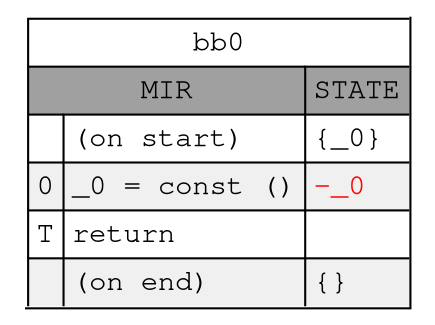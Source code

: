 digraph graph_for_def_id_0_3 {
    graph[fontname="Courier, monospace"];
    node[fontname="Courier, monospace"];
    edge[fontname="Courier, monospace"];
    bb_0[label=<<table border="1" cellborder="1" cellspacing="0" cellpadding="3" sides="rb"><tr><td colspan="3" sides="tl">bb0</td></tr><tr><td colspan="2" bgcolor="#a0a0a0" sides="tl">MIR</td><td bgcolor="#a0a0a0" sides="tl">STATE</td></tr><tr><td valign="bottom" sides="tl"  align="right"></td><td valign="bottom" sides="tl"  align="left">(on start)</td><td colspan="1" valign="bottom" sides="tl"  align="left">{_0}</td></tr><tr><td valign="top" sides="tl" bgcolor="#f0f0f0" align="right">0</td><td valign="top" sides="tl" bgcolor="#f0f0f0" align="left">_0 = const ()</td><td valign="top" sides="tl" bgcolor="#f0f0f0" align="left"><font color="red">-_0</font></td></tr><tr><td valign="top" sides="tl"  align="right">T</td><td valign="top" sides="tl"  align="left">return</td><td valign="top" sides="tl"  align="left"></td></tr><tr><td valign="bottom" sides="tl" bgcolor="#f0f0f0" align="right"></td><td valign="bottom" sides="tl" bgcolor="#f0f0f0" align="left">(on end)</td><td colspan="1" valign="bottom" sides="tl" bgcolor="#f0f0f0" align="left">{}</td></tr></table>>][shape="none"];
}
